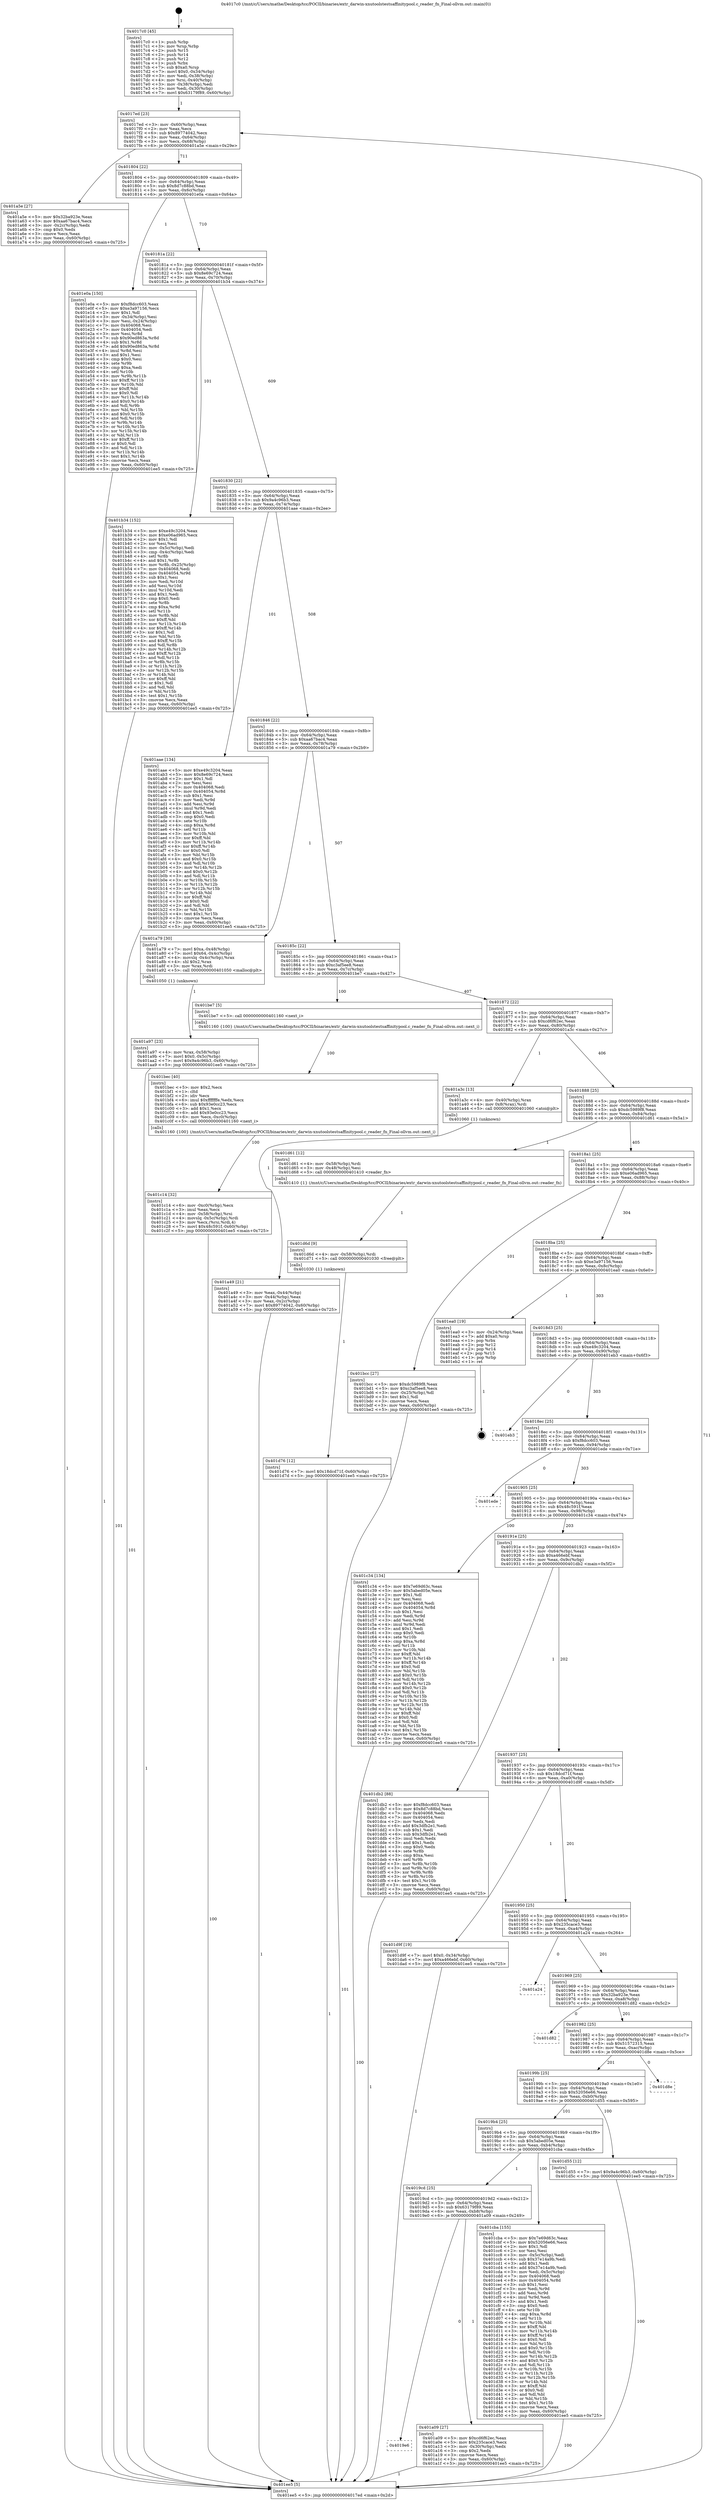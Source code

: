 digraph "0x4017c0" {
  label = "0x4017c0 (/mnt/c/Users/mathe/Desktop/tcc/POCII/binaries/extr_darwin-xnutoolstestsaffinitypool.c_reader_fn_Final-ollvm.out::main(0))"
  labelloc = "t"
  node[shape=record]

  Entry [label="",width=0.3,height=0.3,shape=circle,fillcolor=black,style=filled]
  "0x4017ed" [label="{
     0x4017ed [23]\l
     | [instrs]\l
     &nbsp;&nbsp;0x4017ed \<+3\>: mov -0x60(%rbp),%eax\l
     &nbsp;&nbsp;0x4017f0 \<+2\>: mov %eax,%ecx\l
     &nbsp;&nbsp;0x4017f2 \<+6\>: sub $0x89774042,%ecx\l
     &nbsp;&nbsp;0x4017f8 \<+3\>: mov %eax,-0x64(%rbp)\l
     &nbsp;&nbsp;0x4017fb \<+3\>: mov %ecx,-0x68(%rbp)\l
     &nbsp;&nbsp;0x4017fe \<+6\>: je 0000000000401a5e \<main+0x29e\>\l
  }"]
  "0x401a5e" [label="{
     0x401a5e [27]\l
     | [instrs]\l
     &nbsp;&nbsp;0x401a5e \<+5\>: mov $0x32ba923e,%eax\l
     &nbsp;&nbsp;0x401a63 \<+5\>: mov $0xaa67bac4,%ecx\l
     &nbsp;&nbsp;0x401a68 \<+3\>: mov -0x2c(%rbp),%edx\l
     &nbsp;&nbsp;0x401a6b \<+3\>: cmp $0x0,%edx\l
     &nbsp;&nbsp;0x401a6e \<+3\>: cmove %ecx,%eax\l
     &nbsp;&nbsp;0x401a71 \<+3\>: mov %eax,-0x60(%rbp)\l
     &nbsp;&nbsp;0x401a74 \<+5\>: jmp 0000000000401ee5 \<main+0x725\>\l
  }"]
  "0x401804" [label="{
     0x401804 [22]\l
     | [instrs]\l
     &nbsp;&nbsp;0x401804 \<+5\>: jmp 0000000000401809 \<main+0x49\>\l
     &nbsp;&nbsp;0x401809 \<+3\>: mov -0x64(%rbp),%eax\l
     &nbsp;&nbsp;0x40180c \<+5\>: sub $0x8d7c88bd,%eax\l
     &nbsp;&nbsp;0x401811 \<+3\>: mov %eax,-0x6c(%rbp)\l
     &nbsp;&nbsp;0x401814 \<+6\>: je 0000000000401e0a \<main+0x64a\>\l
  }"]
  Exit [label="",width=0.3,height=0.3,shape=circle,fillcolor=black,style=filled,peripheries=2]
  "0x401e0a" [label="{
     0x401e0a [150]\l
     | [instrs]\l
     &nbsp;&nbsp;0x401e0a \<+5\>: mov $0xf8dcc603,%eax\l
     &nbsp;&nbsp;0x401e0f \<+5\>: mov $0xe3a97156,%ecx\l
     &nbsp;&nbsp;0x401e14 \<+2\>: mov $0x1,%dl\l
     &nbsp;&nbsp;0x401e16 \<+3\>: mov -0x34(%rbp),%esi\l
     &nbsp;&nbsp;0x401e19 \<+3\>: mov %esi,-0x24(%rbp)\l
     &nbsp;&nbsp;0x401e1c \<+7\>: mov 0x404068,%esi\l
     &nbsp;&nbsp;0x401e23 \<+7\>: mov 0x404054,%edi\l
     &nbsp;&nbsp;0x401e2a \<+3\>: mov %esi,%r8d\l
     &nbsp;&nbsp;0x401e2d \<+7\>: sub $0x90ed863a,%r8d\l
     &nbsp;&nbsp;0x401e34 \<+4\>: sub $0x1,%r8d\l
     &nbsp;&nbsp;0x401e38 \<+7\>: add $0x90ed863a,%r8d\l
     &nbsp;&nbsp;0x401e3f \<+4\>: imul %r8d,%esi\l
     &nbsp;&nbsp;0x401e43 \<+3\>: and $0x1,%esi\l
     &nbsp;&nbsp;0x401e46 \<+3\>: cmp $0x0,%esi\l
     &nbsp;&nbsp;0x401e49 \<+4\>: sete %r9b\l
     &nbsp;&nbsp;0x401e4d \<+3\>: cmp $0xa,%edi\l
     &nbsp;&nbsp;0x401e50 \<+4\>: setl %r10b\l
     &nbsp;&nbsp;0x401e54 \<+3\>: mov %r9b,%r11b\l
     &nbsp;&nbsp;0x401e57 \<+4\>: xor $0xff,%r11b\l
     &nbsp;&nbsp;0x401e5b \<+3\>: mov %r10b,%bl\l
     &nbsp;&nbsp;0x401e5e \<+3\>: xor $0xff,%bl\l
     &nbsp;&nbsp;0x401e61 \<+3\>: xor $0x0,%dl\l
     &nbsp;&nbsp;0x401e64 \<+3\>: mov %r11b,%r14b\l
     &nbsp;&nbsp;0x401e67 \<+4\>: and $0x0,%r14b\l
     &nbsp;&nbsp;0x401e6b \<+3\>: and %dl,%r9b\l
     &nbsp;&nbsp;0x401e6e \<+3\>: mov %bl,%r15b\l
     &nbsp;&nbsp;0x401e71 \<+4\>: and $0x0,%r15b\l
     &nbsp;&nbsp;0x401e75 \<+3\>: and %dl,%r10b\l
     &nbsp;&nbsp;0x401e78 \<+3\>: or %r9b,%r14b\l
     &nbsp;&nbsp;0x401e7b \<+3\>: or %r10b,%r15b\l
     &nbsp;&nbsp;0x401e7e \<+3\>: xor %r15b,%r14b\l
     &nbsp;&nbsp;0x401e81 \<+3\>: or %bl,%r11b\l
     &nbsp;&nbsp;0x401e84 \<+4\>: xor $0xff,%r11b\l
     &nbsp;&nbsp;0x401e88 \<+3\>: or $0x0,%dl\l
     &nbsp;&nbsp;0x401e8b \<+3\>: and %dl,%r11b\l
     &nbsp;&nbsp;0x401e8e \<+3\>: or %r11b,%r14b\l
     &nbsp;&nbsp;0x401e91 \<+4\>: test $0x1,%r14b\l
     &nbsp;&nbsp;0x401e95 \<+3\>: cmovne %ecx,%eax\l
     &nbsp;&nbsp;0x401e98 \<+3\>: mov %eax,-0x60(%rbp)\l
     &nbsp;&nbsp;0x401e9b \<+5\>: jmp 0000000000401ee5 \<main+0x725\>\l
  }"]
  "0x40181a" [label="{
     0x40181a [22]\l
     | [instrs]\l
     &nbsp;&nbsp;0x40181a \<+5\>: jmp 000000000040181f \<main+0x5f\>\l
     &nbsp;&nbsp;0x40181f \<+3\>: mov -0x64(%rbp),%eax\l
     &nbsp;&nbsp;0x401822 \<+5\>: sub $0x8e69c724,%eax\l
     &nbsp;&nbsp;0x401827 \<+3\>: mov %eax,-0x70(%rbp)\l
     &nbsp;&nbsp;0x40182a \<+6\>: je 0000000000401b34 \<main+0x374\>\l
  }"]
  "0x401d76" [label="{
     0x401d76 [12]\l
     | [instrs]\l
     &nbsp;&nbsp;0x401d76 \<+7\>: movl $0x18dcd71f,-0x60(%rbp)\l
     &nbsp;&nbsp;0x401d7d \<+5\>: jmp 0000000000401ee5 \<main+0x725\>\l
  }"]
  "0x401b34" [label="{
     0x401b34 [152]\l
     | [instrs]\l
     &nbsp;&nbsp;0x401b34 \<+5\>: mov $0xe49c3204,%eax\l
     &nbsp;&nbsp;0x401b39 \<+5\>: mov $0xe06ad965,%ecx\l
     &nbsp;&nbsp;0x401b3e \<+2\>: mov $0x1,%dl\l
     &nbsp;&nbsp;0x401b40 \<+2\>: xor %esi,%esi\l
     &nbsp;&nbsp;0x401b42 \<+3\>: mov -0x5c(%rbp),%edi\l
     &nbsp;&nbsp;0x401b45 \<+3\>: cmp -0x4c(%rbp),%edi\l
     &nbsp;&nbsp;0x401b48 \<+4\>: setl %r8b\l
     &nbsp;&nbsp;0x401b4c \<+4\>: and $0x1,%r8b\l
     &nbsp;&nbsp;0x401b50 \<+4\>: mov %r8b,-0x25(%rbp)\l
     &nbsp;&nbsp;0x401b54 \<+7\>: mov 0x404068,%edi\l
     &nbsp;&nbsp;0x401b5b \<+8\>: mov 0x404054,%r9d\l
     &nbsp;&nbsp;0x401b63 \<+3\>: sub $0x1,%esi\l
     &nbsp;&nbsp;0x401b66 \<+3\>: mov %edi,%r10d\l
     &nbsp;&nbsp;0x401b69 \<+3\>: add %esi,%r10d\l
     &nbsp;&nbsp;0x401b6c \<+4\>: imul %r10d,%edi\l
     &nbsp;&nbsp;0x401b70 \<+3\>: and $0x1,%edi\l
     &nbsp;&nbsp;0x401b73 \<+3\>: cmp $0x0,%edi\l
     &nbsp;&nbsp;0x401b76 \<+4\>: sete %r8b\l
     &nbsp;&nbsp;0x401b7a \<+4\>: cmp $0xa,%r9d\l
     &nbsp;&nbsp;0x401b7e \<+4\>: setl %r11b\l
     &nbsp;&nbsp;0x401b82 \<+3\>: mov %r8b,%bl\l
     &nbsp;&nbsp;0x401b85 \<+3\>: xor $0xff,%bl\l
     &nbsp;&nbsp;0x401b88 \<+3\>: mov %r11b,%r14b\l
     &nbsp;&nbsp;0x401b8b \<+4\>: xor $0xff,%r14b\l
     &nbsp;&nbsp;0x401b8f \<+3\>: xor $0x1,%dl\l
     &nbsp;&nbsp;0x401b92 \<+3\>: mov %bl,%r15b\l
     &nbsp;&nbsp;0x401b95 \<+4\>: and $0xff,%r15b\l
     &nbsp;&nbsp;0x401b99 \<+3\>: and %dl,%r8b\l
     &nbsp;&nbsp;0x401b9c \<+3\>: mov %r14b,%r12b\l
     &nbsp;&nbsp;0x401b9f \<+4\>: and $0xff,%r12b\l
     &nbsp;&nbsp;0x401ba3 \<+3\>: and %dl,%r11b\l
     &nbsp;&nbsp;0x401ba6 \<+3\>: or %r8b,%r15b\l
     &nbsp;&nbsp;0x401ba9 \<+3\>: or %r11b,%r12b\l
     &nbsp;&nbsp;0x401bac \<+3\>: xor %r12b,%r15b\l
     &nbsp;&nbsp;0x401baf \<+3\>: or %r14b,%bl\l
     &nbsp;&nbsp;0x401bb2 \<+3\>: xor $0xff,%bl\l
     &nbsp;&nbsp;0x401bb5 \<+3\>: or $0x1,%dl\l
     &nbsp;&nbsp;0x401bb8 \<+2\>: and %dl,%bl\l
     &nbsp;&nbsp;0x401bba \<+3\>: or %bl,%r15b\l
     &nbsp;&nbsp;0x401bbd \<+4\>: test $0x1,%r15b\l
     &nbsp;&nbsp;0x401bc1 \<+3\>: cmovne %ecx,%eax\l
     &nbsp;&nbsp;0x401bc4 \<+3\>: mov %eax,-0x60(%rbp)\l
     &nbsp;&nbsp;0x401bc7 \<+5\>: jmp 0000000000401ee5 \<main+0x725\>\l
  }"]
  "0x401830" [label="{
     0x401830 [22]\l
     | [instrs]\l
     &nbsp;&nbsp;0x401830 \<+5\>: jmp 0000000000401835 \<main+0x75\>\l
     &nbsp;&nbsp;0x401835 \<+3\>: mov -0x64(%rbp),%eax\l
     &nbsp;&nbsp;0x401838 \<+5\>: sub $0x9a4c96b3,%eax\l
     &nbsp;&nbsp;0x40183d \<+3\>: mov %eax,-0x74(%rbp)\l
     &nbsp;&nbsp;0x401840 \<+6\>: je 0000000000401aae \<main+0x2ee\>\l
  }"]
  "0x401d6d" [label="{
     0x401d6d [9]\l
     | [instrs]\l
     &nbsp;&nbsp;0x401d6d \<+4\>: mov -0x58(%rbp),%rdi\l
     &nbsp;&nbsp;0x401d71 \<+5\>: call 0000000000401030 \<free@plt\>\l
     | [calls]\l
     &nbsp;&nbsp;0x401030 \{1\} (unknown)\l
  }"]
  "0x401aae" [label="{
     0x401aae [134]\l
     | [instrs]\l
     &nbsp;&nbsp;0x401aae \<+5\>: mov $0xe49c3204,%eax\l
     &nbsp;&nbsp;0x401ab3 \<+5\>: mov $0x8e69c724,%ecx\l
     &nbsp;&nbsp;0x401ab8 \<+2\>: mov $0x1,%dl\l
     &nbsp;&nbsp;0x401aba \<+2\>: xor %esi,%esi\l
     &nbsp;&nbsp;0x401abc \<+7\>: mov 0x404068,%edi\l
     &nbsp;&nbsp;0x401ac3 \<+8\>: mov 0x404054,%r8d\l
     &nbsp;&nbsp;0x401acb \<+3\>: sub $0x1,%esi\l
     &nbsp;&nbsp;0x401ace \<+3\>: mov %edi,%r9d\l
     &nbsp;&nbsp;0x401ad1 \<+3\>: add %esi,%r9d\l
     &nbsp;&nbsp;0x401ad4 \<+4\>: imul %r9d,%edi\l
     &nbsp;&nbsp;0x401ad8 \<+3\>: and $0x1,%edi\l
     &nbsp;&nbsp;0x401adb \<+3\>: cmp $0x0,%edi\l
     &nbsp;&nbsp;0x401ade \<+4\>: sete %r10b\l
     &nbsp;&nbsp;0x401ae2 \<+4\>: cmp $0xa,%r8d\l
     &nbsp;&nbsp;0x401ae6 \<+4\>: setl %r11b\l
     &nbsp;&nbsp;0x401aea \<+3\>: mov %r10b,%bl\l
     &nbsp;&nbsp;0x401aed \<+3\>: xor $0xff,%bl\l
     &nbsp;&nbsp;0x401af0 \<+3\>: mov %r11b,%r14b\l
     &nbsp;&nbsp;0x401af3 \<+4\>: xor $0xff,%r14b\l
     &nbsp;&nbsp;0x401af7 \<+3\>: xor $0x0,%dl\l
     &nbsp;&nbsp;0x401afa \<+3\>: mov %bl,%r15b\l
     &nbsp;&nbsp;0x401afd \<+4\>: and $0x0,%r15b\l
     &nbsp;&nbsp;0x401b01 \<+3\>: and %dl,%r10b\l
     &nbsp;&nbsp;0x401b04 \<+3\>: mov %r14b,%r12b\l
     &nbsp;&nbsp;0x401b07 \<+4\>: and $0x0,%r12b\l
     &nbsp;&nbsp;0x401b0b \<+3\>: and %dl,%r11b\l
     &nbsp;&nbsp;0x401b0e \<+3\>: or %r10b,%r15b\l
     &nbsp;&nbsp;0x401b11 \<+3\>: or %r11b,%r12b\l
     &nbsp;&nbsp;0x401b14 \<+3\>: xor %r12b,%r15b\l
     &nbsp;&nbsp;0x401b17 \<+3\>: or %r14b,%bl\l
     &nbsp;&nbsp;0x401b1a \<+3\>: xor $0xff,%bl\l
     &nbsp;&nbsp;0x401b1d \<+3\>: or $0x0,%dl\l
     &nbsp;&nbsp;0x401b20 \<+2\>: and %dl,%bl\l
     &nbsp;&nbsp;0x401b22 \<+3\>: or %bl,%r15b\l
     &nbsp;&nbsp;0x401b25 \<+4\>: test $0x1,%r15b\l
     &nbsp;&nbsp;0x401b29 \<+3\>: cmovne %ecx,%eax\l
     &nbsp;&nbsp;0x401b2c \<+3\>: mov %eax,-0x60(%rbp)\l
     &nbsp;&nbsp;0x401b2f \<+5\>: jmp 0000000000401ee5 \<main+0x725\>\l
  }"]
  "0x401846" [label="{
     0x401846 [22]\l
     | [instrs]\l
     &nbsp;&nbsp;0x401846 \<+5\>: jmp 000000000040184b \<main+0x8b\>\l
     &nbsp;&nbsp;0x40184b \<+3\>: mov -0x64(%rbp),%eax\l
     &nbsp;&nbsp;0x40184e \<+5\>: sub $0xaa67bac4,%eax\l
     &nbsp;&nbsp;0x401853 \<+3\>: mov %eax,-0x78(%rbp)\l
     &nbsp;&nbsp;0x401856 \<+6\>: je 0000000000401a79 \<main+0x2b9\>\l
  }"]
  "0x401c14" [label="{
     0x401c14 [32]\l
     | [instrs]\l
     &nbsp;&nbsp;0x401c14 \<+6\>: mov -0xc0(%rbp),%ecx\l
     &nbsp;&nbsp;0x401c1a \<+3\>: imul %eax,%ecx\l
     &nbsp;&nbsp;0x401c1d \<+4\>: mov -0x58(%rbp),%rsi\l
     &nbsp;&nbsp;0x401c21 \<+4\>: movslq -0x5c(%rbp),%rdi\l
     &nbsp;&nbsp;0x401c25 \<+3\>: mov %ecx,(%rsi,%rdi,4)\l
     &nbsp;&nbsp;0x401c28 \<+7\>: movl $0x48c591f,-0x60(%rbp)\l
     &nbsp;&nbsp;0x401c2f \<+5\>: jmp 0000000000401ee5 \<main+0x725\>\l
  }"]
  "0x401a79" [label="{
     0x401a79 [30]\l
     | [instrs]\l
     &nbsp;&nbsp;0x401a79 \<+7\>: movl $0xa,-0x48(%rbp)\l
     &nbsp;&nbsp;0x401a80 \<+7\>: movl $0x64,-0x4c(%rbp)\l
     &nbsp;&nbsp;0x401a87 \<+4\>: movslq -0x4c(%rbp),%rax\l
     &nbsp;&nbsp;0x401a8b \<+4\>: shl $0x2,%rax\l
     &nbsp;&nbsp;0x401a8f \<+3\>: mov %rax,%rdi\l
     &nbsp;&nbsp;0x401a92 \<+5\>: call 0000000000401050 \<malloc@plt\>\l
     | [calls]\l
     &nbsp;&nbsp;0x401050 \{1\} (unknown)\l
  }"]
  "0x40185c" [label="{
     0x40185c [22]\l
     | [instrs]\l
     &nbsp;&nbsp;0x40185c \<+5\>: jmp 0000000000401861 \<main+0xa1\>\l
     &nbsp;&nbsp;0x401861 \<+3\>: mov -0x64(%rbp),%eax\l
     &nbsp;&nbsp;0x401864 \<+5\>: sub $0xc3af5ee8,%eax\l
     &nbsp;&nbsp;0x401869 \<+3\>: mov %eax,-0x7c(%rbp)\l
     &nbsp;&nbsp;0x40186c \<+6\>: je 0000000000401be7 \<main+0x427\>\l
  }"]
  "0x401bec" [label="{
     0x401bec [40]\l
     | [instrs]\l
     &nbsp;&nbsp;0x401bec \<+5\>: mov $0x2,%ecx\l
     &nbsp;&nbsp;0x401bf1 \<+1\>: cltd\l
     &nbsp;&nbsp;0x401bf2 \<+2\>: idiv %ecx\l
     &nbsp;&nbsp;0x401bf4 \<+6\>: imul $0xfffffffe,%edx,%ecx\l
     &nbsp;&nbsp;0x401bfa \<+6\>: sub $0x93e0cc23,%ecx\l
     &nbsp;&nbsp;0x401c00 \<+3\>: add $0x1,%ecx\l
     &nbsp;&nbsp;0x401c03 \<+6\>: add $0x93e0cc23,%ecx\l
     &nbsp;&nbsp;0x401c09 \<+6\>: mov %ecx,-0xc0(%rbp)\l
     &nbsp;&nbsp;0x401c0f \<+5\>: call 0000000000401160 \<next_i\>\l
     | [calls]\l
     &nbsp;&nbsp;0x401160 \{100\} (/mnt/c/Users/mathe/Desktop/tcc/POCII/binaries/extr_darwin-xnutoolstestsaffinitypool.c_reader_fn_Final-ollvm.out::next_i)\l
  }"]
  "0x401be7" [label="{
     0x401be7 [5]\l
     | [instrs]\l
     &nbsp;&nbsp;0x401be7 \<+5\>: call 0000000000401160 \<next_i\>\l
     | [calls]\l
     &nbsp;&nbsp;0x401160 \{100\} (/mnt/c/Users/mathe/Desktop/tcc/POCII/binaries/extr_darwin-xnutoolstestsaffinitypool.c_reader_fn_Final-ollvm.out::next_i)\l
  }"]
  "0x401872" [label="{
     0x401872 [22]\l
     | [instrs]\l
     &nbsp;&nbsp;0x401872 \<+5\>: jmp 0000000000401877 \<main+0xb7\>\l
     &nbsp;&nbsp;0x401877 \<+3\>: mov -0x64(%rbp),%eax\l
     &nbsp;&nbsp;0x40187a \<+5\>: sub $0xcd6f62ec,%eax\l
     &nbsp;&nbsp;0x40187f \<+3\>: mov %eax,-0x80(%rbp)\l
     &nbsp;&nbsp;0x401882 \<+6\>: je 0000000000401a3c \<main+0x27c\>\l
  }"]
  "0x401a97" [label="{
     0x401a97 [23]\l
     | [instrs]\l
     &nbsp;&nbsp;0x401a97 \<+4\>: mov %rax,-0x58(%rbp)\l
     &nbsp;&nbsp;0x401a9b \<+7\>: movl $0x0,-0x5c(%rbp)\l
     &nbsp;&nbsp;0x401aa2 \<+7\>: movl $0x9a4c96b3,-0x60(%rbp)\l
     &nbsp;&nbsp;0x401aa9 \<+5\>: jmp 0000000000401ee5 \<main+0x725\>\l
  }"]
  "0x401a3c" [label="{
     0x401a3c [13]\l
     | [instrs]\l
     &nbsp;&nbsp;0x401a3c \<+4\>: mov -0x40(%rbp),%rax\l
     &nbsp;&nbsp;0x401a40 \<+4\>: mov 0x8(%rax),%rdi\l
     &nbsp;&nbsp;0x401a44 \<+5\>: call 0000000000401060 \<atoi@plt\>\l
     | [calls]\l
     &nbsp;&nbsp;0x401060 \{1\} (unknown)\l
  }"]
  "0x401888" [label="{
     0x401888 [25]\l
     | [instrs]\l
     &nbsp;&nbsp;0x401888 \<+5\>: jmp 000000000040188d \<main+0xcd\>\l
     &nbsp;&nbsp;0x40188d \<+3\>: mov -0x64(%rbp),%eax\l
     &nbsp;&nbsp;0x401890 \<+5\>: sub $0xdc5989f8,%eax\l
     &nbsp;&nbsp;0x401895 \<+6\>: mov %eax,-0x84(%rbp)\l
     &nbsp;&nbsp;0x40189b \<+6\>: je 0000000000401d61 \<main+0x5a1\>\l
  }"]
  "0x401a49" [label="{
     0x401a49 [21]\l
     | [instrs]\l
     &nbsp;&nbsp;0x401a49 \<+3\>: mov %eax,-0x44(%rbp)\l
     &nbsp;&nbsp;0x401a4c \<+3\>: mov -0x44(%rbp),%eax\l
     &nbsp;&nbsp;0x401a4f \<+3\>: mov %eax,-0x2c(%rbp)\l
     &nbsp;&nbsp;0x401a52 \<+7\>: movl $0x89774042,-0x60(%rbp)\l
     &nbsp;&nbsp;0x401a59 \<+5\>: jmp 0000000000401ee5 \<main+0x725\>\l
  }"]
  "0x401d61" [label="{
     0x401d61 [12]\l
     | [instrs]\l
     &nbsp;&nbsp;0x401d61 \<+4\>: mov -0x58(%rbp),%rdi\l
     &nbsp;&nbsp;0x401d65 \<+3\>: mov -0x48(%rbp),%esi\l
     &nbsp;&nbsp;0x401d68 \<+5\>: call 0000000000401410 \<reader_fn\>\l
     | [calls]\l
     &nbsp;&nbsp;0x401410 \{1\} (/mnt/c/Users/mathe/Desktop/tcc/POCII/binaries/extr_darwin-xnutoolstestsaffinitypool.c_reader_fn_Final-ollvm.out::reader_fn)\l
  }"]
  "0x4018a1" [label="{
     0x4018a1 [25]\l
     | [instrs]\l
     &nbsp;&nbsp;0x4018a1 \<+5\>: jmp 00000000004018a6 \<main+0xe6\>\l
     &nbsp;&nbsp;0x4018a6 \<+3\>: mov -0x64(%rbp),%eax\l
     &nbsp;&nbsp;0x4018a9 \<+5\>: sub $0xe06ad965,%eax\l
     &nbsp;&nbsp;0x4018ae \<+6\>: mov %eax,-0x88(%rbp)\l
     &nbsp;&nbsp;0x4018b4 \<+6\>: je 0000000000401bcc \<main+0x40c\>\l
  }"]
  "0x4017c0" [label="{
     0x4017c0 [45]\l
     | [instrs]\l
     &nbsp;&nbsp;0x4017c0 \<+1\>: push %rbp\l
     &nbsp;&nbsp;0x4017c1 \<+3\>: mov %rsp,%rbp\l
     &nbsp;&nbsp;0x4017c4 \<+2\>: push %r15\l
     &nbsp;&nbsp;0x4017c6 \<+2\>: push %r14\l
     &nbsp;&nbsp;0x4017c8 \<+2\>: push %r12\l
     &nbsp;&nbsp;0x4017ca \<+1\>: push %rbx\l
     &nbsp;&nbsp;0x4017cb \<+7\>: sub $0xa0,%rsp\l
     &nbsp;&nbsp;0x4017d2 \<+7\>: movl $0x0,-0x34(%rbp)\l
     &nbsp;&nbsp;0x4017d9 \<+3\>: mov %edi,-0x38(%rbp)\l
     &nbsp;&nbsp;0x4017dc \<+4\>: mov %rsi,-0x40(%rbp)\l
     &nbsp;&nbsp;0x4017e0 \<+3\>: mov -0x38(%rbp),%edi\l
     &nbsp;&nbsp;0x4017e3 \<+3\>: mov %edi,-0x30(%rbp)\l
     &nbsp;&nbsp;0x4017e6 \<+7\>: movl $0x63179f89,-0x60(%rbp)\l
  }"]
  "0x401bcc" [label="{
     0x401bcc [27]\l
     | [instrs]\l
     &nbsp;&nbsp;0x401bcc \<+5\>: mov $0xdc5989f8,%eax\l
     &nbsp;&nbsp;0x401bd1 \<+5\>: mov $0xc3af5ee8,%ecx\l
     &nbsp;&nbsp;0x401bd6 \<+3\>: mov -0x25(%rbp),%dl\l
     &nbsp;&nbsp;0x401bd9 \<+3\>: test $0x1,%dl\l
     &nbsp;&nbsp;0x401bdc \<+3\>: cmovne %ecx,%eax\l
     &nbsp;&nbsp;0x401bdf \<+3\>: mov %eax,-0x60(%rbp)\l
     &nbsp;&nbsp;0x401be2 \<+5\>: jmp 0000000000401ee5 \<main+0x725\>\l
  }"]
  "0x4018ba" [label="{
     0x4018ba [25]\l
     | [instrs]\l
     &nbsp;&nbsp;0x4018ba \<+5\>: jmp 00000000004018bf \<main+0xff\>\l
     &nbsp;&nbsp;0x4018bf \<+3\>: mov -0x64(%rbp),%eax\l
     &nbsp;&nbsp;0x4018c2 \<+5\>: sub $0xe3a97156,%eax\l
     &nbsp;&nbsp;0x4018c7 \<+6\>: mov %eax,-0x8c(%rbp)\l
     &nbsp;&nbsp;0x4018cd \<+6\>: je 0000000000401ea0 \<main+0x6e0\>\l
  }"]
  "0x401ee5" [label="{
     0x401ee5 [5]\l
     | [instrs]\l
     &nbsp;&nbsp;0x401ee5 \<+5\>: jmp 00000000004017ed \<main+0x2d\>\l
  }"]
  "0x401ea0" [label="{
     0x401ea0 [19]\l
     | [instrs]\l
     &nbsp;&nbsp;0x401ea0 \<+3\>: mov -0x24(%rbp),%eax\l
     &nbsp;&nbsp;0x401ea3 \<+7\>: add $0xa0,%rsp\l
     &nbsp;&nbsp;0x401eaa \<+1\>: pop %rbx\l
     &nbsp;&nbsp;0x401eab \<+2\>: pop %r12\l
     &nbsp;&nbsp;0x401ead \<+2\>: pop %r14\l
     &nbsp;&nbsp;0x401eaf \<+2\>: pop %r15\l
     &nbsp;&nbsp;0x401eb1 \<+1\>: pop %rbp\l
     &nbsp;&nbsp;0x401eb2 \<+1\>: ret\l
  }"]
  "0x4018d3" [label="{
     0x4018d3 [25]\l
     | [instrs]\l
     &nbsp;&nbsp;0x4018d3 \<+5\>: jmp 00000000004018d8 \<main+0x118\>\l
     &nbsp;&nbsp;0x4018d8 \<+3\>: mov -0x64(%rbp),%eax\l
     &nbsp;&nbsp;0x4018db \<+5\>: sub $0xe49c3204,%eax\l
     &nbsp;&nbsp;0x4018e0 \<+6\>: mov %eax,-0x90(%rbp)\l
     &nbsp;&nbsp;0x4018e6 \<+6\>: je 0000000000401eb3 \<main+0x6f3\>\l
  }"]
  "0x4019e6" [label="{
     0x4019e6\l
  }", style=dashed]
  "0x401eb3" [label="{
     0x401eb3\l
  }", style=dashed]
  "0x4018ec" [label="{
     0x4018ec [25]\l
     | [instrs]\l
     &nbsp;&nbsp;0x4018ec \<+5\>: jmp 00000000004018f1 \<main+0x131\>\l
     &nbsp;&nbsp;0x4018f1 \<+3\>: mov -0x64(%rbp),%eax\l
     &nbsp;&nbsp;0x4018f4 \<+5\>: sub $0xf8dcc603,%eax\l
     &nbsp;&nbsp;0x4018f9 \<+6\>: mov %eax,-0x94(%rbp)\l
     &nbsp;&nbsp;0x4018ff \<+6\>: je 0000000000401ede \<main+0x71e\>\l
  }"]
  "0x401a09" [label="{
     0x401a09 [27]\l
     | [instrs]\l
     &nbsp;&nbsp;0x401a09 \<+5\>: mov $0xcd6f62ec,%eax\l
     &nbsp;&nbsp;0x401a0e \<+5\>: mov $0x235cace3,%ecx\l
     &nbsp;&nbsp;0x401a13 \<+3\>: mov -0x30(%rbp),%edx\l
     &nbsp;&nbsp;0x401a16 \<+3\>: cmp $0x2,%edx\l
     &nbsp;&nbsp;0x401a19 \<+3\>: cmovne %ecx,%eax\l
     &nbsp;&nbsp;0x401a1c \<+3\>: mov %eax,-0x60(%rbp)\l
     &nbsp;&nbsp;0x401a1f \<+5\>: jmp 0000000000401ee5 \<main+0x725\>\l
  }"]
  "0x401ede" [label="{
     0x401ede\l
  }", style=dashed]
  "0x401905" [label="{
     0x401905 [25]\l
     | [instrs]\l
     &nbsp;&nbsp;0x401905 \<+5\>: jmp 000000000040190a \<main+0x14a\>\l
     &nbsp;&nbsp;0x40190a \<+3\>: mov -0x64(%rbp),%eax\l
     &nbsp;&nbsp;0x40190d \<+5\>: sub $0x48c591f,%eax\l
     &nbsp;&nbsp;0x401912 \<+6\>: mov %eax,-0x98(%rbp)\l
     &nbsp;&nbsp;0x401918 \<+6\>: je 0000000000401c34 \<main+0x474\>\l
  }"]
  "0x4019cd" [label="{
     0x4019cd [25]\l
     | [instrs]\l
     &nbsp;&nbsp;0x4019cd \<+5\>: jmp 00000000004019d2 \<main+0x212\>\l
     &nbsp;&nbsp;0x4019d2 \<+3\>: mov -0x64(%rbp),%eax\l
     &nbsp;&nbsp;0x4019d5 \<+5\>: sub $0x63179f89,%eax\l
     &nbsp;&nbsp;0x4019da \<+6\>: mov %eax,-0xb8(%rbp)\l
     &nbsp;&nbsp;0x4019e0 \<+6\>: je 0000000000401a09 \<main+0x249\>\l
  }"]
  "0x401c34" [label="{
     0x401c34 [134]\l
     | [instrs]\l
     &nbsp;&nbsp;0x401c34 \<+5\>: mov $0x7e69d63c,%eax\l
     &nbsp;&nbsp;0x401c39 \<+5\>: mov $0x5abed05e,%ecx\l
     &nbsp;&nbsp;0x401c3e \<+2\>: mov $0x1,%dl\l
     &nbsp;&nbsp;0x401c40 \<+2\>: xor %esi,%esi\l
     &nbsp;&nbsp;0x401c42 \<+7\>: mov 0x404068,%edi\l
     &nbsp;&nbsp;0x401c49 \<+8\>: mov 0x404054,%r8d\l
     &nbsp;&nbsp;0x401c51 \<+3\>: sub $0x1,%esi\l
     &nbsp;&nbsp;0x401c54 \<+3\>: mov %edi,%r9d\l
     &nbsp;&nbsp;0x401c57 \<+3\>: add %esi,%r9d\l
     &nbsp;&nbsp;0x401c5a \<+4\>: imul %r9d,%edi\l
     &nbsp;&nbsp;0x401c5e \<+3\>: and $0x1,%edi\l
     &nbsp;&nbsp;0x401c61 \<+3\>: cmp $0x0,%edi\l
     &nbsp;&nbsp;0x401c64 \<+4\>: sete %r10b\l
     &nbsp;&nbsp;0x401c68 \<+4\>: cmp $0xa,%r8d\l
     &nbsp;&nbsp;0x401c6c \<+4\>: setl %r11b\l
     &nbsp;&nbsp;0x401c70 \<+3\>: mov %r10b,%bl\l
     &nbsp;&nbsp;0x401c73 \<+3\>: xor $0xff,%bl\l
     &nbsp;&nbsp;0x401c76 \<+3\>: mov %r11b,%r14b\l
     &nbsp;&nbsp;0x401c79 \<+4\>: xor $0xff,%r14b\l
     &nbsp;&nbsp;0x401c7d \<+3\>: xor $0x0,%dl\l
     &nbsp;&nbsp;0x401c80 \<+3\>: mov %bl,%r15b\l
     &nbsp;&nbsp;0x401c83 \<+4\>: and $0x0,%r15b\l
     &nbsp;&nbsp;0x401c87 \<+3\>: and %dl,%r10b\l
     &nbsp;&nbsp;0x401c8a \<+3\>: mov %r14b,%r12b\l
     &nbsp;&nbsp;0x401c8d \<+4\>: and $0x0,%r12b\l
     &nbsp;&nbsp;0x401c91 \<+3\>: and %dl,%r11b\l
     &nbsp;&nbsp;0x401c94 \<+3\>: or %r10b,%r15b\l
     &nbsp;&nbsp;0x401c97 \<+3\>: or %r11b,%r12b\l
     &nbsp;&nbsp;0x401c9a \<+3\>: xor %r12b,%r15b\l
     &nbsp;&nbsp;0x401c9d \<+3\>: or %r14b,%bl\l
     &nbsp;&nbsp;0x401ca0 \<+3\>: xor $0xff,%bl\l
     &nbsp;&nbsp;0x401ca3 \<+3\>: or $0x0,%dl\l
     &nbsp;&nbsp;0x401ca6 \<+2\>: and %dl,%bl\l
     &nbsp;&nbsp;0x401ca8 \<+3\>: or %bl,%r15b\l
     &nbsp;&nbsp;0x401cab \<+4\>: test $0x1,%r15b\l
     &nbsp;&nbsp;0x401caf \<+3\>: cmovne %ecx,%eax\l
     &nbsp;&nbsp;0x401cb2 \<+3\>: mov %eax,-0x60(%rbp)\l
     &nbsp;&nbsp;0x401cb5 \<+5\>: jmp 0000000000401ee5 \<main+0x725\>\l
  }"]
  "0x40191e" [label="{
     0x40191e [25]\l
     | [instrs]\l
     &nbsp;&nbsp;0x40191e \<+5\>: jmp 0000000000401923 \<main+0x163\>\l
     &nbsp;&nbsp;0x401923 \<+3\>: mov -0x64(%rbp),%eax\l
     &nbsp;&nbsp;0x401926 \<+5\>: sub $0xa466ebf,%eax\l
     &nbsp;&nbsp;0x40192b \<+6\>: mov %eax,-0x9c(%rbp)\l
     &nbsp;&nbsp;0x401931 \<+6\>: je 0000000000401db2 \<main+0x5f2\>\l
  }"]
  "0x401cba" [label="{
     0x401cba [155]\l
     | [instrs]\l
     &nbsp;&nbsp;0x401cba \<+5\>: mov $0x7e69d63c,%eax\l
     &nbsp;&nbsp;0x401cbf \<+5\>: mov $0x52056e66,%ecx\l
     &nbsp;&nbsp;0x401cc4 \<+2\>: mov $0x1,%dl\l
     &nbsp;&nbsp;0x401cc6 \<+2\>: xor %esi,%esi\l
     &nbsp;&nbsp;0x401cc8 \<+3\>: mov -0x5c(%rbp),%edi\l
     &nbsp;&nbsp;0x401ccb \<+6\>: sub $0x37e14a9b,%edi\l
     &nbsp;&nbsp;0x401cd1 \<+3\>: add $0x1,%edi\l
     &nbsp;&nbsp;0x401cd4 \<+6\>: add $0x37e14a9b,%edi\l
     &nbsp;&nbsp;0x401cda \<+3\>: mov %edi,-0x5c(%rbp)\l
     &nbsp;&nbsp;0x401cdd \<+7\>: mov 0x404068,%edi\l
     &nbsp;&nbsp;0x401ce4 \<+8\>: mov 0x404054,%r8d\l
     &nbsp;&nbsp;0x401cec \<+3\>: sub $0x1,%esi\l
     &nbsp;&nbsp;0x401cef \<+3\>: mov %edi,%r9d\l
     &nbsp;&nbsp;0x401cf2 \<+3\>: add %esi,%r9d\l
     &nbsp;&nbsp;0x401cf5 \<+4\>: imul %r9d,%edi\l
     &nbsp;&nbsp;0x401cf9 \<+3\>: and $0x1,%edi\l
     &nbsp;&nbsp;0x401cfc \<+3\>: cmp $0x0,%edi\l
     &nbsp;&nbsp;0x401cff \<+4\>: sete %r10b\l
     &nbsp;&nbsp;0x401d03 \<+4\>: cmp $0xa,%r8d\l
     &nbsp;&nbsp;0x401d07 \<+4\>: setl %r11b\l
     &nbsp;&nbsp;0x401d0b \<+3\>: mov %r10b,%bl\l
     &nbsp;&nbsp;0x401d0e \<+3\>: xor $0xff,%bl\l
     &nbsp;&nbsp;0x401d11 \<+3\>: mov %r11b,%r14b\l
     &nbsp;&nbsp;0x401d14 \<+4\>: xor $0xff,%r14b\l
     &nbsp;&nbsp;0x401d18 \<+3\>: xor $0x0,%dl\l
     &nbsp;&nbsp;0x401d1b \<+3\>: mov %bl,%r15b\l
     &nbsp;&nbsp;0x401d1e \<+4\>: and $0x0,%r15b\l
     &nbsp;&nbsp;0x401d22 \<+3\>: and %dl,%r10b\l
     &nbsp;&nbsp;0x401d25 \<+3\>: mov %r14b,%r12b\l
     &nbsp;&nbsp;0x401d28 \<+4\>: and $0x0,%r12b\l
     &nbsp;&nbsp;0x401d2c \<+3\>: and %dl,%r11b\l
     &nbsp;&nbsp;0x401d2f \<+3\>: or %r10b,%r15b\l
     &nbsp;&nbsp;0x401d32 \<+3\>: or %r11b,%r12b\l
     &nbsp;&nbsp;0x401d35 \<+3\>: xor %r12b,%r15b\l
     &nbsp;&nbsp;0x401d38 \<+3\>: or %r14b,%bl\l
     &nbsp;&nbsp;0x401d3b \<+3\>: xor $0xff,%bl\l
     &nbsp;&nbsp;0x401d3e \<+3\>: or $0x0,%dl\l
     &nbsp;&nbsp;0x401d41 \<+2\>: and %dl,%bl\l
     &nbsp;&nbsp;0x401d43 \<+3\>: or %bl,%r15b\l
     &nbsp;&nbsp;0x401d46 \<+4\>: test $0x1,%r15b\l
     &nbsp;&nbsp;0x401d4a \<+3\>: cmovne %ecx,%eax\l
     &nbsp;&nbsp;0x401d4d \<+3\>: mov %eax,-0x60(%rbp)\l
     &nbsp;&nbsp;0x401d50 \<+5\>: jmp 0000000000401ee5 \<main+0x725\>\l
  }"]
  "0x401db2" [label="{
     0x401db2 [88]\l
     | [instrs]\l
     &nbsp;&nbsp;0x401db2 \<+5\>: mov $0xf8dcc603,%eax\l
     &nbsp;&nbsp;0x401db7 \<+5\>: mov $0x8d7c88bd,%ecx\l
     &nbsp;&nbsp;0x401dbc \<+7\>: mov 0x404068,%edx\l
     &nbsp;&nbsp;0x401dc3 \<+7\>: mov 0x404054,%esi\l
     &nbsp;&nbsp;0x401dca \<+2\>: mov %edx,%edi\l
     &nbsp;&nbsp;0x401dcc \<+6\>: add $0x3dfb2e1,%edi\l
     &nbsp;&nbsp;0x401dd2 \<+3\>: sub $0x1,%edi\l
     &nbsp;&nbsp;0x401dd5 \<+6\>: sub $0x3dfb2e1,%edi\l
     &nbsp;&nbsp;0x401ddb \<+3\>: imul %edi,%edx\l
     &nbsp;&nbsp;0x401dde \<+3\>: and $0x1,%edx\l
     &nbsp;&nbsp;0x401de1 \<+3\>: cmp $0x0,%edx\l
     &nbsp;&nbsp;0x401de4 \<+4\>: sete %r8b\l
     &nbsp;&nbsp;0x401de8 \<+3\>: cmp $0xa,%esi\l
     &nbsp;&nbsp;0x401deb \<+4\>: setl %r9b\l
     &nbsp;&nbsp;0x401def \<+3\>: mov %r8b,%r10b\l
     &nbsp;&nbsp;0x401df2 \<+3\>: and %r9b,%r10b\l
     &nbsp;&nbsp;0x401df5 \<+3\>: xor %r9b,%r8b\l
     &nbsp;&nbsp;0x401df8 \<+3\>: or %r8b,%r10b\l
     &nbsp;&nbsp;0x401dfb \<+4\>: test $0x1,%r10b\l
     &nbsp;&nbsp;0x401dff \<+3\>: cmovne %ecx,%eax\l
     &nbsp;&nbsp;0x401e02 \<+3\>: mov %eax,-0x60(%rbp)\l
     &nbsp;&nbsp;0x401e05 \<+5\>: jmp 0000000000401ee5 \<main+0x725\>\l
  }"]
  "0x401937" [label="{
     0x401937 [25]\l
     | [instrs]\l
     &nbsp;&nbsp;0x401937 \<+5\>: jmp 000000000040193c \<main+0x17c\>\l
     &nbsp;&nbsp;0x40193c \<+3\>: mov -0x64(%rbp),%eax\l
     &nbsp;&nbsp;0x40193f \<+5\>: sub $0x18dcd71f,%eax\l
     &nbsp;&nbsp;0x401944 \<+6\>: mov %eax,-0xa0(%rbp)\l
     &nbsp;&nbsp;0x40194a \<+6\>: je 0000000000401d9f \<main+0x5df\>\l
  }"]
  "0x4019b4" [label="{
     0x4019b4 [25]\l
     | [instrs]\l
     &nbsp;&nbsp;0x4019b4 \<+5\>: jmp 00000000004019b9 \<main+0x1f9\>\l
     &nbsp;&nbsp;0x4019b9 \<+3\>: mov -0x64(%rbp),%eax\l
     &nbsp;&nbsp;0x4019bc \<+5\>: sub $0x5abed05e,%eax\l
     &nbsp;&nbsp;0x4019c1 \<+6\>: mov %eax,-0xb4(%rbp)\l
     &nbsp;&nbsp;0x4019c7 \<+6\>: je 0000000000401cba \<main+0x4fa\>\l
  }"]
  "0x401d9f" [label="{
     0x401d9f [19]\l
     | [instrs]\l
     &nbsp;&nbsp;0x401d9f \<+7\>: movl $0x0,-0x34(%rbp)\l
     &nbsp;&nbsp;0x401da6 \<+7\>: movl $0xa466ebf,-0x60(%rbp)\l
     &nbsp;&nbsp;0x401dad \<+5\>: jmp 0000000000401ee5 \<main+0x725\>\l
  }"]
  "0x401950" [label="{
     0x401950 [25]\l
     | [instrs]\l
     &nbsp;&nbsp;0x401950 \<+5\>: jmp 0000000000401955 \<main+0x195\>\l
     &nbsp;&nbsp;0x401955 \<+3\>: mov -0x64(%rbp),%eax\l
     &nbsp;&nbsp;0x401958 \<+5\>: sub $0x235cace3,%eax\l
     &nbsp;&nbsp;0x40195d \<+6\>: mov %eax,-0xa4(%rbp)\l
     &nbsp;&nbsp;0x401963 \<+6\>: je 0000000000401a24 \<main+0x264\>\l
  }"]
  "0x401d55" [label="{
     0x401d55 [12]\l
     | [instrs]\l
     &nbsp;&nbsp;0x401d55 \<+7\>: movl $0x9a4c96b3,-0x60(%rbp)\l
     &nbsp;&nbsp;0x401d5c \<+5\>: jmp 0000000000401ee5 \<main+0x725\>\l
  }"]
  "0x401a24" [label="{
     0x401a24\l
  }", style=dashed]
  "0x401969" [label="{
     0x401969 [25]\l
     | [instrs]\l
     &nbsp;&nbsp;0x401969 \<+5\>: jmp 000000000040196e \<main+0x1ae\>\l
     &nbsp;&nbsp;0x40196e \<+3\>: mov -0x64(%rbp),%eax\l
     &nbsp;&nbsp;0x401971 \<+5\>: sub $0x32ba923e,%eax\l
     &nbsp;&nbsp;0x401976 \<+6\>: mov %eax,-0xa8(%rbp)\l
     &nbsp;&nbsp;0x40197c \<+6\>: je 0000000000401d82 \<main+0x5c2\>\l
  }"]
  "0x40199b" [label="{
     0x40199b [25]\l
     | [instrs]\l
     &nbsp;&nbsp;0x40199b \<+5\>: jmp 00000000004019a0 \<main+0x1e0\>\l
     &nbsp;&nbsp;0x4019a0 \<+3\>: mov -0x64(%rbp),%eax\l
     &nbsp;&nbsp;0x4019a3 \<+5\>: sub $0x52056e66,%eax\l
     &nbsp;&nbsp;0x4019a8 \<+6\>: mov %eax,-0xb0(%rbp)\l
     &nbsp;&nbsp;0x4019ae \<+6\>: je 0000000000401d55 \<main+0x595\>\l
  }"]
  "0x401d82" [label="{
     0x401d82\l
  }", style=dashed]
  "0x401982" [label="{
     0x401982 [25]\l
     | [instrs]\l
     &nbsp;&nbsp;0x401982 \<+5\>: jmp 0000000000401987 \<main+0x1c7\>\l
     &nbsp;&nbsp;0x401987 \<+3\>: mov -0x64(%rbp),%eax\l
     &nbsp;&nbsp;0x40198a \<+5\>: sub $0x51572315,%eax\l
     &nbsp;&nbsp;0x40198f \<+6\>: mov %eax,-0xac(%rbp)\l
     &nbsp;&nbsp;0x401995 \<+6\>: je 0000000000401d8e \<main+0x5ce\>\l
  }"]
  "0x401d8e" [label="{
     0x401d8e\l
  }", style=dashed]
  Entry -> "0x4017c0" [label=" 1"]
  "0x4017ed" -> "0x401a5e" [label=" 1"]
  "0x4017ed" -> "0x401804" [label=" 711"]
  "0x401ea0" -> Exit [label=" 1"]
  "0x401804" -> "0x401e0a" [label=" 1"]
  "0x401804" -> "0x40181a" [label=" 710"]
  "0x401e0a" -> "0x401ee5" [label=" 1"]
  "0x40181a" -> "0x401b34" [label=" 101"]
  "0x40181a" -> "0x401830" [label=" 609"]
  "0x401db2" -> "0x401ee5" [label=" 1"]
  "0x401830" -> "0x401aae" [label=" 101"]
  "0x401830" -> "0x401846" [label=" 508"]
  "0x401d9f" -> "0x401ee5" [label=" 1"]
  "0x401846" -> "0x401a79" [label=" 1"]
  "0x401846" -> "0x40185c" [label=" 507"]
  "0x401d76" -> "0x401ee5" [label=" 1"]
  "0x40185c" -> "0x401be7" [label=" 100"]
  "0x40185c" -> "0x401872" [label=" 407"]
  "0x401d6d" -> "0x401d76" [label=" 1"]
  "0x401872" -> "0x401a3c" [label=" 1"]
  "0x401872" -> "0x401888" [label=" 406"]
  "0x401d61" -> "0x401d6d" [label=" 1"]
  "0x401888" -> "0x401d61" [label=" 1"]
  "0x401888" -> "0x4018a1" [label=" 405"]
  "0x401d55" -> "0x401ee5" [label=" 100"]
  "0x4018a1" -> "0x401bcc" [label=" 101"]
  "0x4018a1" -> "0x4018ba" [label=" 304"]
  "0x401cba" -> "0x401ee5" [label=" 100"]
  "0x4018ba" -> "0x401ea0" [label=" 1"]
  "0x4018ba" -> "0x4018d3" [label=" 303"]
  "0x401c34" -> "0x401ee5" [label=" 100"]
  "0x4018d3" -> "0x401eb3" [label=" 0"]
  "0x4018d3" -> "0x4018ec" [label=" 303"]
  "0x401c14" -> "0x401ee5" [label=" 100"]
  "0x4018ec" -> "0x401ede" [label=" 0"]
  "0x4018ec" -> "0x401905" [label=" 303"]
  "0x401bec" -> "0x401c14" [label=" 100"]
  "0x401905" -> "0x401c34" [label=" 100"]
  "0x401905" -> "0x40191e" [label=" 203"]
  "0x401bcc" -> "0x401ee5" [label=" 101"]
  "0x40191e" -> "0x401db2" [label=" 1"]
  "0x40191e" -> "0x401937" [label=" 202"]
  "0x401b34" -> "0x401ee5" [label=" 101"]
  "0x401937" -> "0x401d9f" [label=" 1"]
  "0x401937" -> "0x401950" [label=" 201"]
  "0x401a97" -> "0x401ee5" [label=" 1"]
  "0x401950" -> "0x401a24" [label=" 0"]
  "0x401950" -> "0x401969" [label=" 201"]
  "0x401a79" -> "0x401a97" [label=" 1"]
  "0x401969" -> "0x401d82" [label=" 0"]
  "0x401969" -> "0x401982" [label=" 201"]
  "0x401a49" -> "0x401ee5" [label=" 1"]
  "0x401982" -> "0x401d8e" [label=" 0"]
  "0x401982" -> "0x40199b" [label=" 201"]
  "0x401a5e" -> "0x401ee5" [label=" 1"]
  "0x40199b" -> "0x401d55" [label=" 100"]
  "0x40199b" -> "0x4019b4" [label=" 101"]
  "0x401aae" -> "0x401ee5" [label=" 101"]
  "0x4019b4" -> "0x401cba" [label=" 100"]
  "0x4019b4" -> "0x4019cd" [label=" 1"]
  "0x401be7" -> "0x401bec" [label=" 100"]
  "0x4019cd" -> "0x401a09" [label=" 1"]
  "0x4019cd" -> "0x4019e6" [label=" 0"]
  "0x401a09" -> "0x401ee5" [label=" 1"]
  "0x4017c0" -> "0x4017ed" [label=" 1"]
  "0x401ee5" -> "0x4017ed" [label=" 711"]
  "0x401a3c" -> "0x401a49" [label=" 1"]
}
